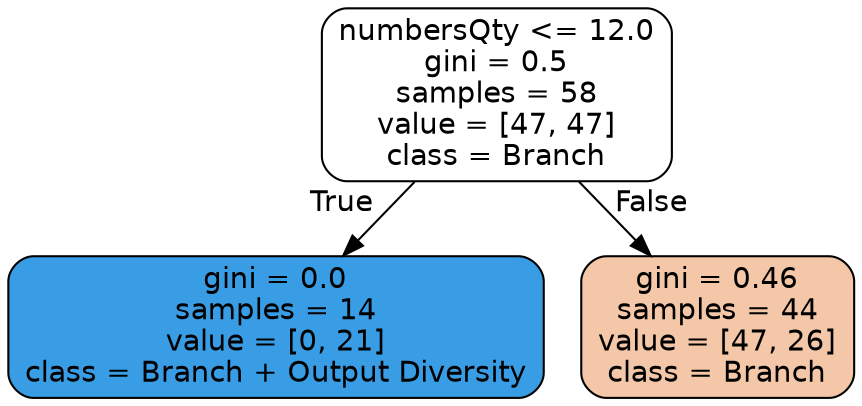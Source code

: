digraph Tree {
node [shape=box, style="filled, rounded", color="black", fontname="helvetica"] ;
edge [fontname="helvetica"] ;
0 [label="numbersQty <= 12.0\ngini = 0.5\nsamples = 58\nvalue = [47, 47]\nclass = Branch", fillcolor="#ffffff"] ;
1 [label="gini = 0.0\nsamples = 14\nvalue = [0, 21]\nclass = Branch + Output Diversity", fillcolor="#399de5"] ;
0 -> 1 [labeldistance=2.5, labelangle=45, headlabel="True"] ;
2 [label="gini = 0.46\nsamples = 44\nvalue = [47, 26]\nclass = Branch", fillcolor="#f3c7a7"] ;
0 -> 2 [labeldistance=2.5, labelangle=-45, headlabel="False"] ;
}